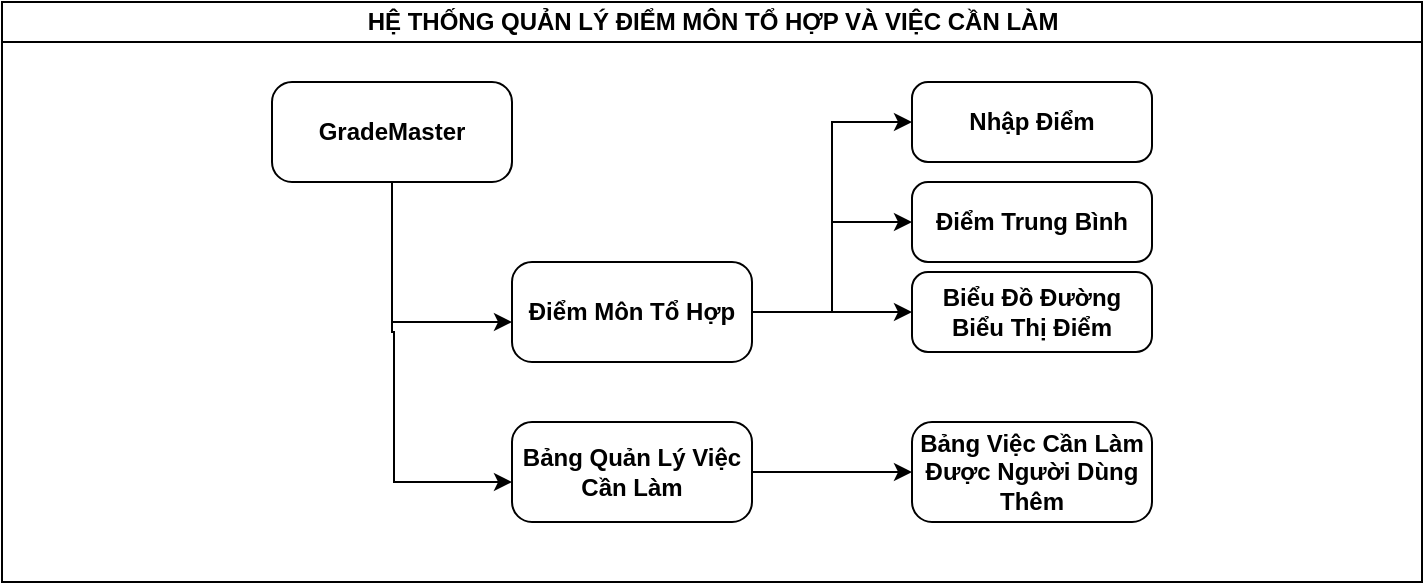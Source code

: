 <mxfile version="21.3.2" type="github">
  <diagram id="prtHgNgQTEPvFCAcTncT" name="Page-1">
    <mxGraphModel dx="989" dy="521" grid="1" gridSize="10" guides="1" tooltips="1" connect="1" arrows="1" fold="1" page="1" pageScale="1" pageWidth="827" pageHeight="1169" math="0" shadow="0">
      <root>
        <mxCell id="0" />
        <mxCell id="1" parent="0" />
        <mxCell id="dNxyNK7c78bLwvsdeMH5-11" value="HỆ THỐNG QUẢN LÝ ĐIỂM MÔN TỔ HỢP VÀ VIỆC CẦN LÀM" style="swimlane;html=1;startSize=20;horizontal=1;containerType=tree;glass=0;" parent="1" vertex="1">
          <mxGeometry x="59" y="80" width="710" height="290" as="geometry">
            <mxRectangle x="59" y="80" width="390" height="30" as="alternateBounds" />
          </mxGeometry>
        </mxCell>
        <mxCell id="mojuZqVwokFjxSyagzFI-3" style="edgeStyle=orthogonalEdgeStyle;rounded=0;orthogonalLoop=1;jettySize=auto;html=1;" edge="1" parent="dNxyNK7c78bLwvsdeMH5-11" source="mojuZqVwokFjxSyagzFI-1">
          <mxGeometry relative="1" as="geometry">
            <mxPoint x="255" y="240" as="targetPoint" />
            <Array as="points">
              <mxPoint x="195" y="165" />
              <mxPoint x="196" y="165" />
              <mxPoint x="196" y="240" />
            </Array>
          </mxGeometry>
        </mxCell>
        <mxCell id="mojuZqVwokFjxSyagzFI-5" style="edgeStyle=orthogonalEdgeStyle;rounded=0;orthogonalLoop=1;jettySize=auto;html=1;" edge="1" parent="dNxyNK7c78bLwvsdeMH5-11" source="mojuZqVwokFjxSyagzFI-1">
          <mxGeometry relative="1" as="geometry">
            <mxPoint x="255" y="160" as="targetPoint" />
            <Array as="points">
              <mxPoint x="195" y="160" />
            </Array>
          </mxGeometry>
        </mxCell>
        <mxCell id="mojuZqVwokFjxSyagzFI-1" value="&lt;b&gt;GradeMaster&lt;/b&gt;" style="rounded=1;whiteSpace=wrap;html=1;arcSize=20;" vertex="1" parent="dNxyNK7c78bLwvsdeMH5-11">
          <mxGeometry x="135" y="40" width="120" height="50" as="geometry" />
        </mxCell>
        <mxCell id="mojuZqVwokFjxSyagzFI-8" style="edgeStyle=orthogonalEdgeStyle;rounded=0;orthogonalLoop=1;jettySize=auto;html=1;entryX=0;entryY=0.5;entryDx=0;entryDy=0;" edge="1" parent="dNxyNK7c78bLwvsdeMH5-11" source="mojuZqVwokFjxSyagzFI-6" target="mojuZqVwokFjxSyagzFI-9">
          <mxGeometry relative="1" as="geometry">
            <mxPoint x="415" y="80" as="targetPoint" />
            <Array as="points">
              <mxPoint x="415" y="155" />
              <mxPoint x="415" y="60" />
            </Array>
          </mxGeometry>
        </mxCell>
        <mxCell id="mojuZqVwokFjxSyagzFI-15" style="edgeStyle=orthogonalEdgeStyle;rounded=0;orthogonalLoop=1;jettySize=auto;html=1;exitX=1;exitY=0.5;exitDx=0;exitDy=0;entryX=0;entryY=0.5;entryDx=0;entryDy=0;" edge="1" parent="dNxyNK7c78bLwvsdeMH5-11" source="mojuZqVwokFjxSyagzFI-6" target="mojuZqVwokFjxSyagzFI-12">
          <mxGeometry relative="1" as="geometry" />
        </mxCell>
        <mxCell id="mojuZqVwokFjxSyagzFI-18" style="edgeStyle=orthogonalEdgeStyle;rounded=0;orthogonalLoop=1;jettySize=auto;html=1;entryX=0;entryY=0.5;entryDx=0;entryDy=0;" edge="1" parent="dNxyNK7c78bLwvsdeMH5-11" source="mojuZqVwokFjxSyagzFI-6" target="mojuZqVwokFjxSyagzFI-17">
          <mxGeometry relative="1" as="geometry" />
        </mxCell>
        <mxCell id="mojuZqVwokFjxSyagzFI-6" value="&lt;b&gt;Điểm Môn Tổ Hợp&lt;/b&gt;" style="rounded=1;whiteSpace=wrap;html=1;arcSize=20;" vertex="1" parent="dNxyNK7c78bLwvsdeMH5-11">
          <mxGeometry x="255" y="130" width="120" height="50" as="geometry" />
        </mxCell>
        <mxCell id="mojuZqVwokFjxSyagzFI-20" style="edgeStyle=orthogonalEdgeStyle;rounded=0;orthogonalLoop=1;jettySize=auto;html=1;entryX=0;entryY=0.5;entryDx=0;entryDy=0;" edge="1" parent="dNxyNK7c78bLwvsdeMH5-11" source="mojuZqVwokFjxSyagzFI-7" target="mojuZqVwokFjxSyagzFI-19">
          <mxGeometry relative="1" as="geometry" />
        </mxCell>
        <mxCell id="mojuZqVwokFjxSyagzFI-7" value="&lt;b&gt;Bảng Quản Lý Việc Cần Làm&lt;/b&gt;" style="rounded=1;whiteSpace=wrap;html=1;arcSize=20;" vertex="1" parent="dNxyNK7c78bLwvsdeMH5-11">
          <mxGeometry x="255" y="210" width="120" height="50" as="geometry" />
        </mxCell>
        <mxCell id="mojuZqVwokFjxSyagzFI-9" value="&lt;b&gt;Nhập Điểm&lt;/b&gt;" style="rounded=1;whiteSpace=wrap;html=1;arcSize=20;" vertex="1" parent="dNxyNK7c78bLwvsdeMH5-11">
          <mxGeometry x="455" y="40" width="120" height="40" as="geometry" />
        </mxCell>
        <mxCell id="mojuZqVwokFjxSyagzFI-12" value="&lt;b&gt;Điểm Trung Bình&lt;/b&gt;" style="rounded=1;whiteSpace=wrap;html=1;arcSize=20;" vertex="1" parent="dNxyNK7c78bLwvsdeMH5-11">
          <mxGeometry x="455" y="90" width="120" height="40" as="geometry" />
        </mxCell>
        <mxCell id="mojuZqVwokFjxSyagzFI-17" value="&lt;b&gt;Biểu Đồ Đường Biểu Thị Điểm&lt;/b&gt;" style="rounded=1;whiteSpace=wrap;html=1;arcSize=20;" vertex="1" parent="dNxyNK7c78bLwvsdeMH5-11">
          <mxGeometry x="455" y="135" width="120" height="40" as="geometry" />
        </mxCell>
        <mxCell id="mojuZqVwokFjxSyagzFI-19" value="&lt;b&gt;Bảng Việc Cần Làm Được Người Dùng Thêm&lt;/b&gt;" style="rounded=1;whiteSpace=wrap;html=1;arcSize=20;" vertex="1" parent="dNxyNK7c78bLwvsdeMH5-11">
          <mxGeometry x="455" y="210" width="120" height="50" as="geometry" />
        </mxCell>
      </root>
    </mxGraphModel>
  </diagram>
</mxfile>
